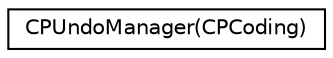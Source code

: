 digraph "Graphical Class Hierarchy"
{
  edge [fontname="Helvetica",fontsize="10",labelfontname="Helvetica",labelfontsize="10"];
  node [fontname="Helvetica",fontsize="10",shape=record];
  rankdir="LR";
  Node1 [label="CPUndoManager(CPCoding)",height=0.2,width=0.4,color="black", fillcolor="white", style="filled",URL="$category_c_p_undo_manager_07_c_p_coding_08.html"];
}
